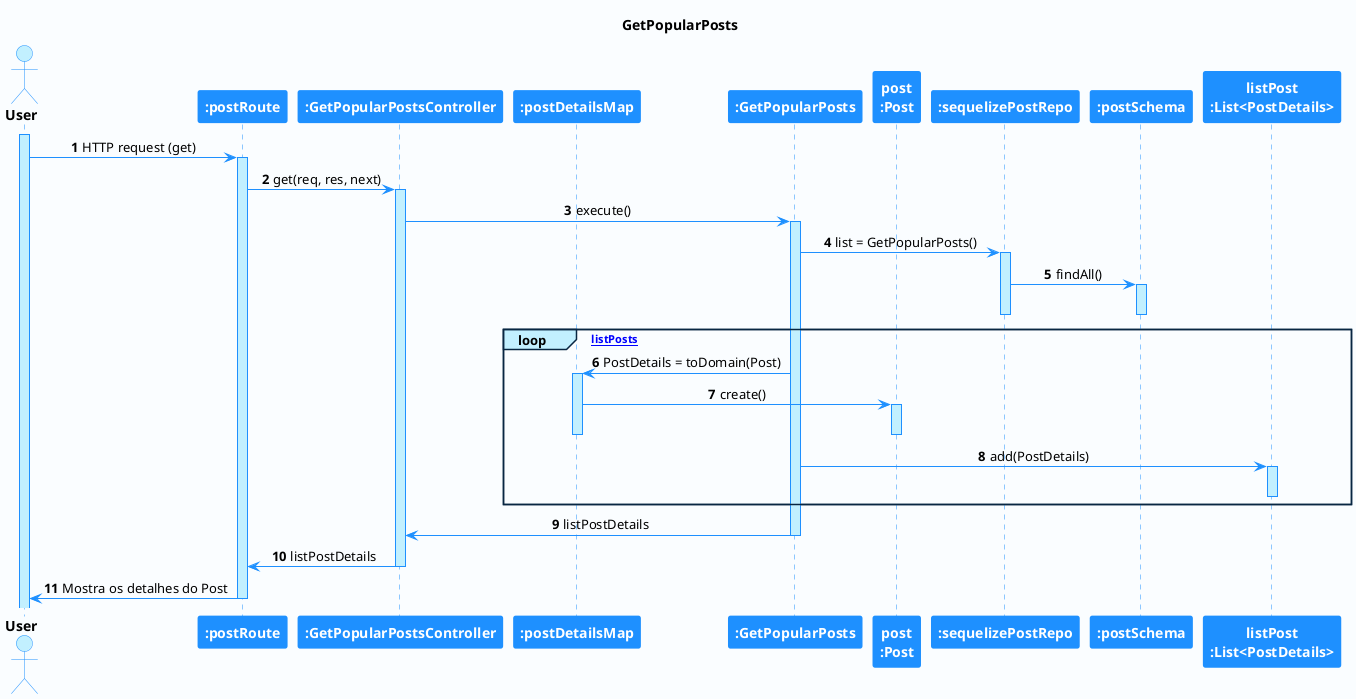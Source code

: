 @startuml hello

'-Style----------------------------------------------------------------------------------------------------------------

autonumber

skinparam DefaultTextAlignment center

skinparam BackgroundColor #fafdff

skinparam sequence {
    LifeLineBorderColor DodgerBlue
    LifeLineBackgroundColor APPLICATION

    ActorBackgroundColor APPLICATION
    ActorBorderColor DodgerBlue

    BackgroundColor #FFFFFF
    ArrowColor DodgerBlue
    BorderColor DodgerBlue

    ParticipantBackgroundColor DodgerBlue
    ParticipantFontColor #FFFFFF
    ParticipantBorderColor DodgerBlue

    GroupBorderColor #082642
    GroupBackgroundColor APPLICATION
}

skinparam note {
    LifeLineBorderColor DodgerBlue
    LifeLineBackgroundColor APPLICATION

    ActorBackgroundColor APPLICATION
    ActorBorderColor DodgerBlue

    BackgroundColor #FFFFFF
    ArrowColor DodgerBlue
    BorderColor DodgerBlue

    ParticipantBackgroundColor DodgerBlue
    ParticipantFontColor #FFFFFF
    ParticipantBorderColor DodgerBlue

    GroupBorderColor #082642
    GroupBackgroundColor APPLICATION
}

'-Title----------------------------------------------------------------------------------------------------------------

title GetPopularPosts

'-Actors/Participants--------------------------------------------------------------------------------------------------

actor "<b>User" as A
participant "<b>:postRoute" as CR
participant "<b>:GetPopularPostsController" as CC
participant "<b>:postDetailsMap" as CM
participant "<b>:GetPopularPosts" as CS
participant "<b>post\n<b>:Post" as CD
participant "<b>:sequelizePostRepo" as CREP
participant "<b>:postSchema" as CSC
participant "<b>listPost\n<b>:List<PostDetails>" as LPD

'-Associations---------------------------------------------------------------------------------------------------------

activate A

A -> CR: HTTP request (get)
activate CR

CR -> CC: get(req, res, next)
activate CC

CC -> CS : execute()
activate CS
CS -> CREP : list = GetPopularPosts()
activate CREP
CREP -> CSC : findAll()
activate CSC
deactivate CSC
deactivate CREP

loop [listPosts]
CS -> CM : PostDetails = toDomain(Post)
activate CM
CM -> CD : create()
activate CD
deactivate CD
deactivate CM
CS-> LPD : add(PostDetails)
activate LPD
deactivate LPD

end

CS -> CC : listPostDetails
deactivate CS
CC -> CR: listPostDetails
deactivate CC

CR -> A: Mostra os detalhes do Post
deactivate CR
'----------------------------------------------------------------------------------------------------------------------

@enduml